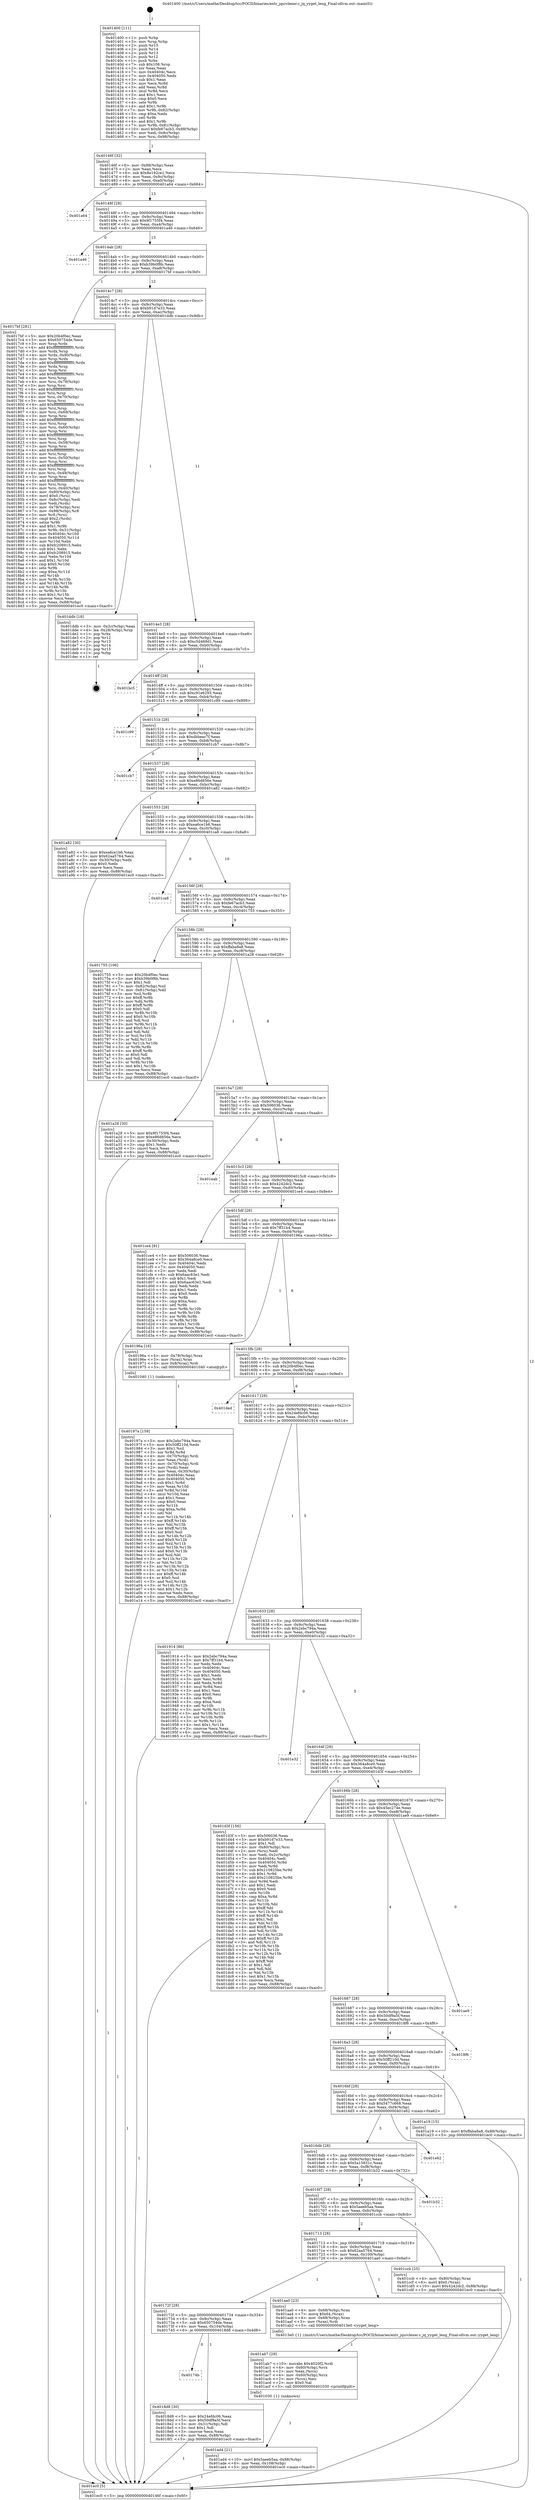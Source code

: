 digraph "0x401400" {
  label = "0x401400 (/mnt/c/Users/mathe/Desktop/tcc/POCII/binaries/extr_jqsrclexer.c_jq_yyget_leng_Final-ollvm.out::main(0))"
  labelloc = "t"
  node[shape=record]

  Entry [label="",width=0.3,height=0.3,shape=circle,fillcolor=black,style=filled]
  "0x40146f" [label="{
     0x40146f [32]\l
     | [instrs]\l
     &nbsp;&nbsp;0x40146f \<+6\>: mov -0x88(%rbp),%eax\l
     &nbsp;&nbsp;0x401475 \<+2\>: mov %eax,%ecx\l
     &nbsp;&nbsp;0x401477 \<+6\>: sub $0x8e192ce1,%ecx\l
     &nbsp;&nbsp;0x40147d \<+6\>: mov %eax,-0x9c(%rbp)\l
     &nbsp;&nbsp;0x401483 \<+6\>: mov %ecx,-0xa0(%rbp)\l
     &nbsp;&nbsp;0x401489 \<+6\>: je 0000000000401a64 \<main+0x664\>\l
  }"]
  "0x401a64" [label="{
     0x401a64\l
  }", style=dashed]
  "0x40148f" [label="{
     0x40148f [28]\l
     | [instrs]\l
     &nbsp;&nbsp;0x40148f \<+5\>: jmp 0000000000401494 \<main+0x94\>\l
     &nbsp;&nbsp;0x401494 \<+6\>: mov -0x9c(%rbp),%eax\l
     &nbsp;&nbsp;0x40149a \<+5\>: sub $0x9f1755f4,%eax\l
     &nbsp;&nbsp;0x40149f \<+6\>: mov %eax,-0xa4(%rbp)\l
     &nbsp;&nbsp;0x4014a5 \<+6\>: je 0000000000401a46 \<main+0x646\>\l
  }"]
  Exit [label="",width=0.3,height=0.3,shape=circle,fillcolor=black,style=filled,peripheries=2]
  "0x401a46" [label="{
     0x401a46\l
  }", style=dashed]
  "0x4014ab" [label="{
     0x4014ab [28]\l
     | [instrs]\l
     &nbsp;&nbsp;0x4014ab \<+5\>: jmp 00000000004014b0 \<main+0xb0\>\l
     &nbsp;&nbsp;0x4014b0 \<+6\>: mov -0x9c(%rbp),%eax\l
     &nbsp;&nbsp;0x4014b6 \<+5\>: sub $0xb39b0f8b,%eax\l
     &nbsp;&nbsp;0x4014bb \<+6\>: mov %eax,-0xa8(%rbp)\l
     &nbsp;&nbsp;0x4014c1 \<+6\>: je 00000000004017bf \<main+0x3bf\>\l
  }"]
  "0x401ad4" [label="{
     0x401ad4 [21]\l
     | [instrs]\l
     &nbsp;&nbsp;0x401ad4 \<+10\>: movl $0x5aeeb5aa,-0x88(%rbp)\l
     &nbsp;&nbsp;0x401ade \<+6\>: mov %eax,-0x108(%rbp)\l
     &nbsp;&nbsp;0x401ae4 \<+5\>: jmp 0000000000401ec0 \<main+0xac0\>\l
  }"]
  "0x4017bf" [label="{
     0x4017bf [281]\l
     | [instrs]\l
     &nbsp;&nbsp;0x4017bf \<+5\>: mov $0x20b4f0ec,%eax\l
     &nbsp;&nbsp;0x4017c4 \<+5\>: mov $0x650754de,%ecx\l
     &nbsp;&nbsp;0x4017c9 \<+3\>: mov %rsp,%rdx\l
     &nbsp;&nbsp;0x4017cc \<+4\>: add $0xfffffffffffffff0,%rdx\l
     &nbsp;&nbsp;0x4017d0 \<+3\>: mov %rdx,%rsp\l
     &nbsp;&nbsp;0x4017d3 \<+4\>: mov %rdx,-0x80(%rbp)\l
     &nbsp;&nbsp;0x4017d7 \<+3\>: mov %rsp,%rdx\l
     &nbsp;&nbsp;0x4017da \<+4\>: add $0xfffffffffffffff0,%rdx\l
     &nbsp;&nbsp;0x4017de \<+3\>: mov %rdx,%rsp\l
     &nbsp;&nbsp;0x4017e1 \<+3\>: mov %rsp,%rsi\l
     &nbsp;&nbsp;0x4017e4 \<+4\>: add $0xfffffffffffffff0,%rsi\l
     &nbsp;&nbsp;0x4017e8 \<+3\>: mov %rsi,%rsp\l
     &nbsp;&nbsp;0x4017eb \<+4\>: mov %rsi,-0x78(%rbp)\l
     &nbsp;&nbsp;0x4017ef \<+3\>: mov %rsp,%rsi\l
     &nbsp;&nbsp;0x4017f2 \<+4\>: add $0xfffffffffffffff0,%rsi\l
     &nbsp;&nbsp;0x4017f6 \<+3\>: mov %rsi,%rsp\l
     &nbsp;&nbsp;0x4017f9 \<+4\>: mov %rsi,-0x70(%rbp)\l
     &nbsp;&nbsp;0x4017fd \<+3\>: mov %rsp,%rsi\l
     &nbsp;&nbsp;0x401800 \<+4\>: add $0xfffffffffffffff0,%rsi\l
     &nbsp;&nbsp;0x401804 \<+3\>: mov %rsi,%rsp\l
     &nbsp;&nbsp;0x401807 \<+4\>: mov %rsi,-0x68(%rbp)\l
     &nbsp;&nbsp;0x40180b \<+3\>: mov %rsp,%rsi\l
     &nbsp;&nbsp;0x40180e \<+4\>: add $0xfffffffffffffff0,%rsi\l
     &nbsp;&nbsp;0x401812 \<+3\>: mov %rsi,%rsp\l
     &nbsp;&nbsp;0x401815 \<+4\>: mov %rsi,-0x60(%rbp)\l
     &nbsp;&nbsp;0x401819 \<+3\>: mov %rsp,%rsi\l
     &nbsp;&nbsp;0x40181c \<+4\>: add $0xfffffffffffffff0,%rsi\l
     &nbsp;&nbsp;0x401820 \<+3\>: mov %rsi,%rsp\l
     &nbsp;&nbsp;0x401823 \<+4\>: mov %rsi,-0x58(%rbp)\l
     &nbsp;&nbsp;0x401827 \<+3\>: mov %rsp,%rsi\l
     &nbsp;&nbsp;0x40182a \<+4\>: add $0xfffffffffffffff0,%rsi\l
     &nbsp;&nbsp;0x40182e \<+3\>: mov %rsi,%rsp\l
     &nbsp;&nbsp;0x401831 \<+4\>: mov %rsi,-0x50(%rbp)\l
     &nbsp;&nbsp;0x401835 \<+3\>: mov %rsp,%rsi\l
     &nbsp;&nbsp;0x401838 \<+4\>: add $0xfffffffffffffff0,%rsi\l
     &nbsp;&nbsp;0x40183c \<+3\>: mov %rsi,%rsp\l
     &nbsp;&nbsp;0x40183f \<+4\>: mov %rsi,-0x48(%rbp)\l
     &nbsp;&nbsp;0x401843 \<+3\>: mov %rsp,%rsi\l
     &nbsp;&nbsp;0x401846 \<+4\>: add $0xfffffffffffffff0,%rsi\l
     &nbsp;&nbsp;0x40184a \<+3\>: mov %rsi,%rsp\l
     &nbsp;&nbsp;0x40184d \<+4\>: mov %rsi,-0x40(%rbp)\l
     &nbsp;&nbsp;0x401851 \<+4\>: mov -0x80(%rbp),%rsi\l
     &nbsp;&nbsp;0x401855 \<+6\>: movl $0x0,(%rsi)\l
     &nbsp;&nbsp;0x40185b \<+6\>: mov -0x8c(%rbp),%edi\l
     &nbsp;&nbsp;0x401861 \<+2\>: mov %edi,(%rdx)\l
     &nbsp;&nbsp;0x401863 \<+4\>: mov -0x78(%rbp),%rsi\l
     &nbsp;&nbsp;0x401867 \<+7\>: mov -0x98(%rbp),%r8\l
     &nbsp;&nbsp;0x40186e \<+3\>: mov %r8,(%rsi)\l
     &nbsp;&nbsp;0x401871 \<+3\>: cmpl $0x2,(%rdx)\l
     &nbsp;&nbsp;0x401874 \<+4\>: setne %r9b\l
     &nbsp;&nbsp;0x401878 \<+4\>: and $0x1,%r9b\l
     &nbsp;&nbsp;0x40187c \<+4\>: mov %r9b,-0x31(%rbp)\l
     &nbsp;&nbsp;0x401880 \<+8\>: mov 0x40404c,%r10d\l
     &nbsp;&nbsp;0x401888 \<+8\>: mov 0x404050,%r11d\l
     &nbsp;&nbsp;0x401890 \<+3\>: mov %r10d,%ebx\l
     &nbsp;&nbsp;0x401893 \<+6\>: sub $0xfc208915,%ebx\l
     &nbsp;&nbsp;0x401899 \<+3\>: sub $0x1,%ebx\l
     &nbsp;&nbsp;0x40189c \<+6\>: add $0xfc208915,%ebx\l
     &nbsp;&nbsp;0x4018a2 \<+4\>: imul %ebx,%r10d\l
     &nbsp;&nbsp;0x4018a6 \<+4\>: and $0x1,%r10d\l
     &nbsp;&nbsp;0x4018aa \<+4\>: cmp $0x0,%r10d\l
     &nbsp;&nbsp;0x4018ae \<+4\>: sete %r9b\l
     &nbsp;&nbsp;0x4018b2 \<+4\>: cmp $0xa,%r11d\l
     &nbsp;&nbsp;0x4018b6 \<+4\>: setl %r14b\l
     &nbsp;&nbsp;0x4018ba \<+3\>: mov %r9b,%r15b\l
     &nbsp;&nbsp;0x4018bd \<+3\>: and %r14b,%r15b\l
     &nbsp;&nbsp;0x4018c0 \<+3\>: xor %r14b,%r9b\l
     &nbsp;&nbsp;0x4018c3 \<+3\>: or %r9b,%r15b\l
     &nbsp;&nbsp;0x4018c6 \<+4\>: test $0x1,%r15b\l
     &nbsp;&nbsp;0x4018ca \<+3\>: cmovne %ecx,%eax\l
     &nbsp;&nbsp;0x4018cd \<+6\>: mov %eax,-0x88(%rbp)\l
     &nbsp;&nbsp;0x4018d3 \<+5\>: jmp 0000000000401ec0 \<main+0xac0\>\l
  }"]
  "0x4014c7" [label="{
     0x4014c7 [28]\l
     | [instrs]\l
     &nbsp;&nbsp;0x4014c7 \<+5\>: jmp 00000000004014cc \<main+0xcc\>\l
     &nbsp;&nbsp;0x4014cc \<+6\>: mov -0x9c(%rbp),%eax\l
     &nbsp;&nbsp;0x4014d2 \<+5\>: sub $0xb91d7e33,%eax\l
     &nbsp;&nbsp;0x4014d7 \<+6\>: mov %eax,-0xac(%rbp)\l
     &nbsp;&nbsp;0x4014dd \<+6\>: je 0000000000401ddb \<main+0x9db\>\l
  }"]
  "0x401ab7" [label="{
     0x401ab7 [29]\l
     | [instrs]\l
     &nbsp;&nbsp;0x401ab7 \<+10\>: movabs $0x4020f2,%rdi\l
     &nbsp;&nbsp;0x401ac1 \<+4\>: mov -0x60(%rbp),%rcx\l
     &nbsp;&nbsp;0x401ac5 \<+2\>: mov %eax,(%rcx)\l
     &nbsp;&nbsp;0x401ac7 \<+4\>: mov -0x60(%rbp),%rcx\l
     &nbsp;&nbsp;0x401acb \<+2\>: mov (%rcx),%esi\l
     &nbsp;&nbsp;0x401acd \<+2\>: mov $0x0,%al\l
     &nbsp;&nbsp;0x401acf \<+5\>: call 0000000000401030 \<printf@plt\>\l
     | [calls]\l
     &nbsp;&nbsp;0x401030 \{1\} (unknown)\l
  }"]
  "0x401ddb" [label="{
     0x401ddb [18]\l
     | [instrs]\l
     &nbsp;&nbsp;0x401ddb \<+3\>: mov -0x2c(%rbp),%eax\l
     &nbsp;&nbsp;0x401dde \<+4\>: lea -0x28(%rbp),%rsp\l
     &nbsp;&nbsp;0x401de2 \<+1\>: pop %rbx\l
     &nbsp;&nbsp;0x401de3 \<+2\>: pop %r12\l
     &nbsp;&nbsp;0x401de5 \<+2\>: pop %r13\l
     &nbsp;&nbsp;0x401de7 \<+2\>: pop %r14\l
     &nbsp;&nbsp;0x401de9 \<+2\>: pop %r15\l
     &nbsp;&nbsp;0x401deb \<+1\>: pop %rbp\l
     &nbsp;&nbsp;0x401dec \<+1\>: ret\l
  }"]
  "0x4014e3" [label="{
     0x4014e3 [28]\l
     | [instrs]\l
     &nbsp;&nbsp;0x4014e3 \<+5\>: jmp 00000000004014e8 \<main+0xe8\>\l
     &nbsp;&nbsp;0x4014e8 \<+6\>: mov -0x9c(%rbp),%eax\l
     &nbsp;&nbsp;0x4014ee \<+5\>: sub $0xc5d469d1,%eax\l
     &nbsp;&nbsp;0x4014f3 \<+6\>: mov %eax,-0xb0(%rbp)\l
     &nbsp;&nbsp;0x4014f9 \<+6\>: je 0000000000401bc5 \<main+0x7c5\>\l
  }"]
  "0x40197a" [label="{
     0x40197a [159]\l
     | [instrs]\l
     &nbsp;&nbsp;0x40197a \<+5\>: mov $0x2ebc794a,%ecx\l
     &nbsp;&nbsp;0x40197f \<+5\>: mov $0x50ff210d,%edx\l
     &nbsp;&nbsp;0x401984 \<+3\>: mov $0x1,%sil\l
     &nbsp;&nbsp;0x401987 \<+3\>: xor %r8d,%r8d\l
     &nbsp;&nbsp;0x40198a \<+4\>: mov -0x70(%rbp),%rdi\l
     &nbsp;&nbsp;0x40198e \<+2\>: mov %eax,(%rdi)\l
     &nbsp;&nbsp;0x401990 \<+4\>: mov -0x70(%rbp),%rdi\l
     &nbsp;&nbsp;0x401994 \<+2\>: mov (%rdi),%eax\l
     &nbsp;&nbsp;0x401996 \<+3\>: mov %eax,-0x30(%rbp)\l
     &nbsp;&nbsp;0x401999 \<+7\>: mov 0x40404c,%eax\l
     &nbsp;&nbsp;0x4019a0 \<+8\>: mov 0x404050,%r9d\l
     &nbsp;&nbsp;0x4019a8 \<+4\>: sub $0x1,%r8d\l
     &nbsp;&nbsp;0x4019ac \<+3\>: mov %eax,%r10d\l
     &nbsp;&nbsp;0x4019af \<+3\>: add %r8d,%r10d\l
     &nbsp;&nbsp;0x4019b2 \<+4\>: imul %r10d,%eax\l
     &nbsp;&nbsp;0x4019b6 \<+3\>: and $0x1,%eax\l
     &nbsp;&nbsp;0x4019b9 \<+3\>: cmp $0x0,%eax\l
     &nbsp;&nbsp;0x4019bc \<+4\>: sete %r11b\l
     &nbsp;&nbsp;0x4019c0 \<+4\>: cmp $0xa,%r9d\l
     &nbsp;&nbsp;0x4019c4 \<+3\>: setl %bl\l
     &nbsp;&nbsp;0x4019c7 \<+3\>: mov %r11b,%r14b\l
     &nbsp;&nbsp;0x4019ca \<+4\>: xor $0xff,%r14b\l
     &nbsp;&nbsp;0x4019ce \<+3\>: mov %bl,%r15b\l
     &nbsp;&nbsp;0x4019d1 \<+4\>: xor $0xff,%r15b\l
     &nbsp;&nbsp;0x4019d5 \<+4\>: xor $0x0,%sil\l
     &nbsp;&nbsp;0x4019d9 \<+3\>: mov %r14b,%r12b\l
     &nbsp;&nbsp;0x4019dc \<+4\>: and $0x0,%r12b\l
     &nbsp;&nbsp;0x4019e0 \<+3\>: and %sil,%r11b\l
     &nbsp;&nbsp;0x4019e3 \<+3\>: mov %r15b,%r13b\l
     &nbsp;&nbsp;0x4019e6 \<+4\>: and $0x0,%r13b\l
     &nbsp;&nbsp;0x4019ea \<+3\>: and %sil,%bl\l
     &nbsp;&nbsp;0x4019ed \<+3\>: or %r11b,%r12b\l
     &nbsp;&nbsp;0x4019f0 \<+3\>: or %bl,%r13b\l
     &nbsp;&nbsp;0x4019f3 \<+3\>: xor %r13b,%r12b\l
     &nbsp;&nbsp;0x4019f6 \<+3\>: or %r15b,%r14b\l
     &nbsp;&nbsp;0x4019f9 \<+4\>: xor $0xff,%r14b\l
     &nbsp;&nbsp;0x4019fd \<+4\>: or $0x0,%sil\l
     &nbsp;&nbsp;0x401a01 \<+3\>: and %sil,%r14b\l
     &nbsp;&nbsp;0x401a04 \<+3\>: or %r14b,%r12b\l
     &nbsp;&nbsp;0x401a07 \<+4\>: test $0x1,%r12b\l
     &nbsp;&nbsp;0x401a0b \<+3\>: cmovne %edx,%ecx\l
     &nbsp;&nbsp;0x401a0e \<+6\>: mov %ecx,-0x88(%rbp)\l
     &nbsp;&nbsp;0x401a14 \<+5\>: jmp 0000000000401ec0 \<main+0xac0\>\l
  }"]
  "0x401bc5" [label="{
     0x401bc5\l
  }", style=dashed]
  "0x4014ff" [label="{
     0x4014ff [28]\l
     | [instrs]\l
     &nbsp;&nbsp;0x4014ff \<+5\>: jmp 0000000000401504 \<main+0x104\>\l
     &nbsp;&nbsp;0x401504 \<+6\>: mov -0x9c(%rbp),%eax\l
     &nbsp;&nbsp;0x40150a \<+5\>: sub $0xc91e6293,%eax\l
     &nbsp;&nbsp;0x40150f \<+6\>: mov %eax,-0xb4(%rbp)\l
     &nbsp;&nbsp;0x401515 \<+6\>: je 0000000000401c99 \<main+0x899\>\l
  }"]
  "0x40174b" [label="{
     0x40174b\l
  }", style=dashed]
  "0x401c99" [label="{
     0x401c99\l
  }", style=dashed]
  "0x40151b" [label="{
     0x40151b [28]\l
     | [instrs]\l
     &nbsp;&nbsp;0x40151b \<+5\>: jmp 0000000000401520 \<main+0x120\>\l
     &nbsp;&nbsp;0x401520 \<+6\>: mov -0x9c(%rbp),%eax\l
     &nbsp;&nbsp;0x401526 \<+5\>: sub $0xdbbeac7f,%eax\l
     &nbsp;&nbsp;0x40152b \<+6\>: mov %eax,-0xb8(%rbp)\l
     &nbsp;&nbsp;0x401531 \<+6\>: je 0000000000401cb7 \<main+0x8b7\>\l
  }"]
  "0x4018d8" [label="{
     0x4018d8 [30]\l
     | [instrs]\l
     &nbsp;&nbsp;0x4018d8 \<+5\>: mov $0x24efdc06,%eax\l
     &nbsp;&nbsp;0x4018dd \<+5\>: mov $0x50df9a5f,%ecx\l
     &nbsp;&nbsp;0x4018e2 \<+3\>: mov -0x31(%rbp),%dl\l
     &nbsp;&nbsp;0x4018e5 \<+3\>: test $0x1,%dl\l
     &nbsp;&nbsp;0x4018e8 \<+3\>: cmovne %ecx,%eax\l
     &nbsp;&nbsp;0x4018eb \<+6\>: mov %eax,-0x88(%rbp)\l
     &nbsp;&nbsp;0x4018f1 \<+5\>: jmp 0000000000401ec0 \<main+0xac0\>\l
  }"]
  "0x401cb7" [label="{
     0x401cb7\l
  }", style=dashed]
  "0x401537" [label="{
     0x401537 [28]\l
     | [instrs]\l
     &nbsp;&nbsp;0x401537 \<+5\>: jmp 000000000040153c \<main+0x13c\>\l
     &nbsp;&nbsp;0x40153c \<+6\>: mov -0x9c(%rbp),%eax\l
     &nbsp;&nbsp;0x401542 \<+5\>: sub $0xe86d856e,%eax\l
     &nbsp;&nbsp;0x401547 \<+6\>: mov %eax,-0xbc(%rbp)\l
     &nbsp;&nbsp;0x40154d \<+6\>: je 0000000000401a82 \<main+0x682\>\l
  }"]
  "0x40172f" [label="{
     0x40172f [28]\l
     | [instrs]\l
     &nbsp;&nbsp;0x40172f \<+5\>: jmp 0000000000401734 \<main+0x334\>\l
     &nbsp;&nbsp;0x401734 \<+6\>: mov -0x9c(%rbp),%eax\l
     &nbsp;&nbsp;0x40173a \<+5\>: sub $0x650754de,%eax\l
     &nbsp;&nbsp;0x40173f \<+6\>: mov %eax,-0x104(%rbp)\l
     &nbsp;&nbsp;0x401745 \<+6\>: je 00000000004018d8 \<main+0x4d8\>\l
  }"]
  "0x401a82" [label="{
     0x401a82 [30]\l
     | [instrs]\l
     &nbsp;&nbsp;0x401a82 \<+5\>: mov $0xea6ce1b6,%eax\l
     &nbsp;&nbsp;0x401a87 \<+5\>: mov $0x62aa5764,%ecx\l
     &nbsp;&nbsp;0x401a8c \<+3\>: mov -0x30(%rbp),%edx\l
     &nbsp;&nbsp;0x401a8f \<+3\>: cmp $0x0,%edx\l
     &nbsp;&nbsp;0x401a92 \<+3\>: cmove %ecx,%eax\l
     &nbsp;&nbsp;0x401a95 \<+6\>: mov %eax,-0x88(%rbp)\l
     &nbsp;&nbsp;0x401a9b \<+5\>: jmp 0000000000401ec0 \<main+0xac0\>\l
  }"]
  "0x401553" [label="{
     0x401553 [28]\l
     | [instrs]\l
     &nbsp;&nbsp;0x401553 \<+5\>: jmp 0000000000401558 \<main+0x158\>\l
     &nbsp;&nbsp;0x401558 \<+6\>: mov -0x9c(%rbp),%eax\l
     &nbsp;&nbsp;0x40155e \<+5\>: sub $0xea6ce1b6,%eax\l
     &nbsp;&nbsp;0x401563 \<+6\>: mov %eax,-0xc0(%rbp)\l
     &nbsp;&nbsp;0x401569 \<+6\>: je 0000000000401ca8 \<main+0x8a8\>\l
  }"]
  "0x401aa0" [label="{
     0x401aa0 [23]\l
     | [instrs]\l
     &nbsp;&nbsp;0x401aa0 \<+4\>: mov -0x68(%rbp),%rax\l
     &nbsp;&nbsp;0x401aa4 \<+7\>: movq $0x64,(%rax)\l
     &nbsp;&nbsp;0x401aab \<+4\>: mov -0x68(%rbp),%rax\l
     &nbsp;&nbsp;0x401aaf \<+3\>: mov (%rax),%rdi\l
     &nbsp;&nbsp;0x401ab2 \<+5\>: call 00000000004013e0 \<yyget_leng\>\l
     | [calls]\l
     &nbsp;&nbsp;0x4013e0 \{1\} (/mnt/c/Users/mathe/Desktop/tcc/POCII/binaries/extr_jqsrclexer.c_jq_yyget_leng_Final-ollvm.out::yyget_leng)\l
  }"]
  "0x401ca8" [label="{
     0x401ca8\l
  }", style=dashed]
  "0x40156f" [label="{
     0x40156f [28]\l
     | [instrs]\l
     &nbsp;&nbsp;0x40156f \<+5\>: jmp 0000000000401574 \<main+0x174\>\l
     &nbsp;&nbsp;0x401574 \<+6\>: mov -0x9c(%rbp),%eax\l
     &nbsp;&nbsp;0x40157a \<+5\>: sub $0xfe67acb3,%eax\l
     &nbsp;&nbsp;0x40157f \<+6\>: mov %eax,-0xc4(%rbp)\l
     &nbsp;&nbsp;0x401585 \<+6\>: je 0000000000401755 \<main+0x355\>\l
  }"]
  "0x401713" [label="{
     0x401713 [28]\l
     | [instrs]\l
     &nbsp;&nbsp;0x401713 \<+5\>: jmp 0000000000401718 \<main+0x318\>\l
     &nbsp;&nbsp;0x401718 \<+6\>: mov -0x9c(%rbp),%eax\l
     &nbsp;&nbsp;0x40171e \<+5\>: sub $0x62aa5764,%eax\l
     &nbsp;&nbsp;0x401723 \<+6\>: mov %eax,-0x100(%rbp)\l
     &nbsp;&nbsp;0x401729 \<+6\>: je 0000000000401aa0 \<main+0x6a0\>\l
  }"]
  "0x401755" [label="{
     0x401755 [106]\l
     | [instrs]\l
     &nbsp;&nbsp;0x401755 \<+5\>: mov $0x20b4f0ec,%eax\l
     &nbsp;&nbsp;0x40175a \<+5\>: mov $0xb39b0f8b,%ecx\l
     &nbsp;&nbsp;0x40175f \<+2\>: mov $0x1,%dl\l
     &nbsp;&nbsp;0x401761 \<+7\>: mov -0x82(%rbp),%sil\l
     &nbsp;&nbsp;0x401768 \<+7\>: mov -0x81(%rbp),%dil\l
     &nbsp;&nbsp;0x40176f \<+3\>: mov %sil,%r8b\l
     &nbsp;&nbsp;0x401772 \<+4\>: xor $0xff,%r8b\l
     &nbsp;&nbsp;0x401776 \<+3\>: mov %dil,%r9b\l
     &nbsp;&nbsp;0x401779 \<+4\>: xor $0xff,%r9b\l
     &nbsp;&nbsp;0x40177d \<+3\>: xor $0x0,%dl\l
     &nbsp;&nbsp;0x401780 \<+3\>: mov %r8b,%r10b\l
     &nbsp;&nbsp;0x401783 \<+4\>: and $0x0,%r10b\l
     &nbsp;&nbsp;0x401787 \<+3\>: and %dl,%sil\l
     &nbsp;&nbsp;0x40178a \<+3\>: mov %r9b,%r11b\l
     &nbsp;&nbsp;0x40178d \<+4\>: and $0x0,%r11b\l
     &nbsp;&nbsp;0x401791 \<+3\>: and %dl,%dil\l
     &nbsp;&nbsp;0x401794 \<+3\>: or %sil,%r10b\l
     &nbsp;&nbsp;0x401797 \<+3\>: or %dil,%r11b\l
     &nbsp;&nbsp;0x40179a \<+3\>: xor %r11b,%r10b\l
     &nbsp;&nbsp;0x40179d \<+3\>: or %r9b,%r8b\l
     &nbsp;&nbsp;0x4017a0 \<+4\>: xor $0xff,%r8b\l
     &nbsp;&nbsp;0x4017a4 \<+3\>: or $0x0,%dl\l
     &nbsp;&nbsp;0x4017a7 \<+3\>: and %dl,%r8b\l
     &nbsp;&nbsp;0x4017aa \<+3\>: or %r8b,%r10b\l
     &nbsp;&nbsp;0x4017ad \<+4\>: test $0x1,%r10b\l
     &nbsp;&nbsp;0x4017b1 \<+3\>: cmovne %ecx,%eax\l
     &nbsp;&nbsp;0x4017b4 \<+6\>: mov %eax,-0x88(%rbp)\l
     &nbsp;&nbsp;0x4017ba \<+5\>: jmp 0000000000401ec0 \<main+0xac0\>\l
  }"]
  "0x40158b" [label="{
     0x40158b [28]\l
     | [instrs]\l
     &nbsp;&nbsp;0x40158b \<+5\>: jmp 0000000000401590 \<main+0x190\>\l
     &nbsp;&nbsp;0x401590 \<+6\>: mov -0x9c(%rbp),%eax\l
     &nbsp;&nbsp;0x401596 \<+5\>: sub $0xffaba8a8,%eax\l
     &nbsp;&nbsp;0x40159b \<+6\>: mov %eax,-0xc8(%rbp)\l
     &nbsp;&nbsp;0x4015a1 \<+6\>: je 0000000000401a28 \<main+0x628\>\l
  }"]
  "0x401ec0" [label="{
     0x401ec0 [5]\l
     | [instrs]\l
     &nbsp;&nbsp;0x401ec0 \<+5\>: jmp 000000000040146f \<main+0x6f\>\l
  }"]
  "0x401400" [label="{
     0x401400 [111]\l
     | [instrs]\l
     &nbsp;&nbsp;0x401400 \<+1\>: push %rbp\l
     &nbsp;&nbsp;0x401401 \<+3\>: mov %rsp,%rbp\l
     &nbsp;&nbsp;0x401404 \<+2\>: push %r15\l
     &nbsp;&nbsp;0x401406 \<+2\>: push %r14\l
     &nbsp;&nbsp;0x401408 \<+2\>: push %r13\l
     &nbsp;&nbsp;0x40140a \<+2\>: push %r12\l
     &nbsp;&nbsp;0x40140c \<+1\>: push %rbx\l
     &nbsp;&nbsp;0x40140d \<+7\>: sub $0x108,%rsp\l
     &nbsp;&nbsp;0x401414 \<+2\>: xor %eax,%eax\l
     &nbsp;&nbsp;0x401416 \<+7\>: mov 0x40404c,%ecx\l
     &nbsp;&nbsp;0x40141d \<+7\>: mov 0x404050,%edx\l
     &nbsp;&nbsp;0x401424 \<+3\>: sub $0x1,%eax\l
     &nbsp;&nbsp;0x401427 \<+3\>: mov %ecx,%r8d\l
     &nbsp;&nbsp;0x40142a \<+3\>: add %eax,%r8d\l
     &nbsp;&nbsp;0x40142d \<+4\>: imul %r8d,%ecx\l
     &nbsp;&nbsp;0x401431 \<+3\>: and $0x1,%ecx\l
     &nbsp;&nbsp;0x401434 \<+3\>: cmp $0x0,%ecx\l
     &nbsp;&nbsp;0x401437 \<+4\>: sete %r9b\l
     &nbsp;&nbsp;0x40143b \<+4\>: and $0x1,%r9b\l
     &nbsp;&nbsp;0x40143f \<+7\>: mov %r9b,-0x82(%rbp)\l
     &nbsp;&nbsp;0x401446 \<+3\>: cmp $0xa,%edx\l
     &nbsp;&nbsp;0x401449 \<+4\>: setl %r9b\l
     &nbsp;&nbsp;0x40144d \<+4\>: and $0x1,%r9b\l
     &nbsp;&nbsp;0x401451 \<+7\>: mov %r9b,-0x81(%rbp)\l
     &nbsp;&nbsp;0x401458 \<+10\>: movl $0xfe67acb3,-0x88(%rbp)\l
     &nbsp;&nbsp;0x401462 \<+6\>: mov %edi,-0x8c(%rbp)\l
     &nbsp;&nbsp;0x401468 \<+7\>: mov %rsi,-0x98(%rbp)\l
  }"]
  "0x401ccb" [label="{
     0x401ccb [25]\l
     | [instrs]\l
     &nbsp;&nbsp;0x401ccb \<+4\>: mov -0x80(%rbp),%rax\l
     &nbsp;&nbsp;0x401ccf \<+6\>: movl $0x0,(%rax)\l
     &nbsp;&nbsp;0x401cd5 \<+10\>: movl $0x4242dc2,-0x88(%rbp)\l
     &nbsp;&nbsp;0x401cdf \<+5\>: jmp 0000000000401ec0 \<main+0xac0\>\l
  }"]
  "0x4016f7" [label="{
     0x4016f7 [28]\l
     | [instrs]\l
     &nbsp;&nbsp;0x4016f7 \<+5\>: jmp 00000000004016fc \<main+0x2fc\>\l
     &nbsp;&nbsp;0x4016fc \<+6\>: mov -0x9c(%rbp),%eax\l
     &nbsp;&nbsp;0x401702 \<+5\>: sub $0x5aeeb5aa,%eax\l
     &nbsp;&nbsp;0x401707 \<+6\>: mov %eax,-0xfc(%rbp)\l
     &nbsp;&nbsp;0x40170d \<+6\>: je 0000000000401ccb \<main+0x8cb\>\l
  }"]
  "0x401a28" [label="{
     0x401a28 [30]\l
     | [instrs]\l
     &nbsp;&nbsp;0x401a28 \<+5\>: mov $0x9f1755f4,%eax\l
     &nbsp;&nbsp;0x401a2d \<+5\>: mov $0xe86d856e,%ecx\l
     &nbsp;&nbsp;0x401a32 \<+3\>: mov -0x30(%rbp),%edx\l
     &nbsp;&nbsp;0x401a35 \<+3\>: cmp $0x1,%edx\l
     &nbsp;&nbsp;0x401a38 \<+3\>: cmovl %ecx,%eax\l
     &nbsp;&nbsp;0x401a3b \<+6\>: mov %eax,-0x88(%rbp)\l
     &nbsp;&nbsp;0x401a41 \<+5\>: jmp 0000000000401ec0 \<main+0xac0\>\l
  }"]
  "0x4015a7" [label="{
     0x4015a7 [28]\l
     | [instrs]\l
     &nbsp;&nbsp;0x4015a7 \<+5\>: jmp 00000000004015ac \<main+0x1ac\>\l
     &nbsp;&nbsp;0x4015ac \<+6\>: mov -0x9c(%rbp),%eax\l
     &nbsp;&nbsp;0x4015b2 \<+5\>: sub $0x506036,%eax\l
     &nbsp;&nbsp;0x4015b7 \<+6\>: mov %eax,-0xcc(%rbp)\l
     &nbsp;&nbsp;0x4015bd \<+6\>: je 0000000000401eab \<main+0xaab\>\l
  }"]
  "0x401b32" [label="{
     0x401b32\l
  }", style=dashed]
  "0x401eab" [label="{
     0x401eab\l
  }", style=dashed]
  "0x4015c3" [label="{
     0x4015c3 [28]\l
     | [instrs]\l
     &nbsp;&nbsp;0x4015c3 \<+5\>: jmp 00000000004015c8 \<main+0x1c8\>\l
     &nbsp;&nbsp;0x4015c8 \<+6\>: mov -0x9c(%rbp),%eax\l
     &nbsp;&nbsp;0x4015ce \<+5\>: sub $0x4242dc2,%eax\l
     &nbsp;&nbsp;0x4015d3 \<+6\>: mov %eax,-0xd0(%rbp)\l
     &nbsp;&nbsp;0x4015d9 \<+6\>: je 0000000000401ce4 \<main+0x8e4\>\l
  }"]
  "0x4016db" [label="{
     0x4016db [28]\l
     | [instrs]\l
     &nbsp;&nbsp;0x4016db \<+5\>: jmp 00000000004016e0 \<main+0x2e0\>\l
     &nbsp;&nbsp;0x4016e0 \<+6\>: mov -0x9c(%rbp),%eax\l
     &nbsp;&nbsp;0x4016e6 \<+5\>: sub $0x5a15831c,%eax\l
     &nbsp;&nbsp;0x4016eb \<+6\>: mov %eax,-0xf8(%rbp)\l
     &nbsp;&nbsp;0x4016f1 \<+6\>: je 0000000000401b32 \<main+0x732\>\l
  }"]
  "0x401ce4" [label="{
     0x401ce4 [91]\l
     | [instrs]\l
     &nbsp;&nbsp;0x401ce4 \<+5\>: mov $0x506036,%eax\l
     &nbsp;&nbsp;0x401ce9 \<+5\>: mov $0x364a8ce0,%ecx\l
     &nbsp;&nbsp;0x401cee \<+7\>: mov 0x40404c,%edx\l
     &nbsp;&nbsp;0x401cf5 \<+7\>: mov 0x404050,%esi\l
     &nbsp;&nbsp;0x401cfc \<+2\>: mov %edx,%edi\l
     &nbsp;&nbsp;0x401cfe \<+6\>: sub $0x6aac63e1,%edi\l
     &nbsp;&nbsp;0x401d04 \<+3\>: sub $0x1,%edi\l
     &nbsp;&nbsp;0x401d07 \<+6\>: add $0x6aac63e1,%edi\l
     &nbsp;&nbsp;0x401d0d \<+3\>: imul %edi,%edx\l
     &nbsp;&nbsp;0x401d10 \<+3\>: and $0x1,%edx\l
     &nbsp;&nbsp;0x401d13 \<+3\>: cmp $0x0,%edx\l
     &nbsp;&nbsp;0x401d16 \<+4\>: sete %r8b\l
     &nbsp;&nbsp;0x401d1a \<+3\>: cmp $0xa,%esi\l
     &nbsp;&nbsp;0x401d1d \<+4\>: setl %r9b\l
     &nbsp;&nbsp;0x401d21 \<+3\>: mov %r8b,%r10b\l
     &nbsp;&nbsp;0x401d24 \<+3\>: and %r9b,%r10b\l
     &nbsp;&nbsp;0x401d27 \<+3\>: xor %r9b,%r8b\l
     &nbsp;&nbsp;0x401d2a \<+3\>: or %r8b,%r10b\l
     &nbsp;&nbsp;0x401d2d \<+4\>: test $0x1,%r10b\l
     &nbsp;&nbsp;0x401d31 \<+3\>: cmovne %ecx,%eax\l
     &nbsp;&nbsp;0x401d34 \<+6\>: mov %eax,-0x88(%rbp)\l
     &nbsp;&nbsp;0x401d3a \<+5\>: jmp 0000000000401ec0 \<main+0xac0\>\l
  }"]
  "0x4015df" [label="{
     0x4015df [28]\l
     | [instrs]\l
     &nbsp;&nbsp;0x4015df \<+5\>: jmp 00000000004015e4 \<main+0x1e4\>\l
     &nbsp;&nbsp;0x4015e4 \<+6\>: mov -0x9c(%rbp),%eax\l
     &nbsp;&nbsp;0x4015ea \<+5\>: sub $0x7ff31b4,%eax\l
     &nbsp;&nbsp;0x4015ef \<+6\>: mov %eax,-0xd4(%rbp)\l
     &nbsp;&nbsp;0x4015f5 \<+6\>: je 000000000040196a \<main+0x56a\>\l
  }"]
  "0x401e62" [label="{
     0x401e62\l
  }", style=dashed]
  "0x40196a" [label="{
     0x40196a [16]\l
     | [instrs]\l
     &nbsp;&nbsp;0x40196a \<+4\>: mov -0x78(%rbp),%rax\l
     &nbsp;&nbsp;0x40196e \<+3\>: mov (%rax),%rax\l
     &nbsp;&nbsp;0x401971 \<+4\>: mov 0x8(%rax),%rdi\l
     &nbsp;&nbsp;0x401975 \<+5\>: call 0000000000401040 \<atoi@plt\>\l
     | [calls]\l
     &nbsp;&nbsp;0x401040 \{1\} (unknown)\l
  }"]
  "0x4015fb" [label="{
     0x4015fb [28]\l
     | [instrs]\l
     &nbsp;&nbsp;0x4015fb \<+5\>: jmp 0000000000401600 \<main+0x200\>\l
     &nbsp;&nbsp;0x401600 \<+6\>: mov -0x9c(%rbp),%eax\l
     &nbsp;&nbsp;0x401606 \<+5\>: sub $0x20b4f0ec,%eax\l
     &nbsp;&nbsp;0x40160b \<+6\>: mov %eax,-0xd8(%rbp)\l
     &nbsp;&nbsp;0x401611 \<+6\>: je 0000000000401ded \<main+0x9ed\>\l
  }"]
  "0x4016bf" [label="{
     0x4016bf [28]\l
     | [instrs]\l
     &nbsp;&nbsp;0x4016bf \<+5\>: jmp 00000000004016c4 \<main+0x2c4\>\l
     &nbsp;&nbsp;0x4016c4 \<+6\>: mov -0x9c(%rbp),%eax\l
     &nbsp;&nbsp;0x4016ca \<+5\>: sub $0x5477c668,%eax\l
     &nbsp;&nbsp;0x4016cf \<+6\>: mov %eax,-0xf4(%rbp)\l
     &nbsp;&nbsp;0x4016d5 \<+6\>: je 0000000000401e62 \<main+0xa62\>\l
  }"]
  "0x401ded" [label="{
     0x401ded\l
  }", style=dashed]
  "0x401617" [label="{
     0x401617 [28]\l
     | [instrs]\l
     &nbsp;&nbsp;0x401617 \<+5\>: jmp 000000000040161c \<main+0x21c\>\l
     &nbsp;&nbsp;0x40161c \<+6\>: mov -0x9c(%rbp),%eax\l
     &nbsp;&nbsp;0x401622 \<+5\>: sub $0x24efdc06,%eax\l
     &nbsp;&nbsp;0x401627 \<+6\>: mov %eax,-0xdc(%rbp)\l
     &nbsp;&nbsp;0x40162d \<+6\>: je 0000000000401914 \<main+0x514\>\l
  }"]
  "0x401a19" [label="{
     0x401a19 [15]\l
     | [instrs]\l
     &nbsp;&nbsp;0x401a19 \<+10\>: movl $0xffaba8a8,-0x88(%rbp)\l
     &nbsp;&nbsp;0x401a23 \<+5\>: jmp 0000000000401ec0 \<main+0xac0\>\l
  }"]
  "0x401914" [label="{
     0x401914 [86]\l
     | [instrs]\l
     &nbsp;&nbsp;0x401914 \<+5\>: mov $0x2ebc794a,%eax\l
     &nbsp;&nbsp;0x401919 \<+5\>: mov $0x7ff31b4,%ecx\l
     &nbsp;&nbsp;0x40191e \<+2\>: xor %edx,%edx\l
     &nbsp;&nbsp;0x401920 \<+7\>: mov 0x40404c,%esi\l
     &nbsp;&nbsp;0x401927 \<+7\>: mov 0x404050,%edi\l
     &nbsp;&nbsp;0x40192e \<+3\>: sub $0x1,%edx\l
     &nbsp;&nbsp;0x401931 \<+3\>: mov %esi,%r8d\l
     &nbsp;&nbsp;0x401934 \<+3\>: add %edx,%r8d\l
     &nbsp;&nbsp;0x401937 \<+4\>: imul %r8d,%esi\l
     &nbsp;&nbsp;0x40193b \<+3\>: and $0x1,%esi\l
     &nbsp;&nbsp;0x40193e \<+3\>: cmp $0x0,%esi\l
     &nbsp;&nbsp;0x401941 \<+4\>: sete %r9b\l
     &nbsp;&nbsp;0x401945 \<+3\>: cmp $0xa,%edi\l
     &nbsp;&nbsp;0x401948 \<+4\>: setl %r10b\l
     &nbsp;&nbsp;0x40194c \<+3\>: mov %r9b,%r11b\l
     &nbsp;&nbsp;0x40194f \<+3\>: and %r10b,%r11b\l
     &nbsp;&nbsp;0x401952 \<+3\>: xor %r10b,%r9b\l
     &nbsp;&nbsp;0x401955 \<+3\>: or %r9b,%r11b\l
     &nbsp;&nbsp;0x401958 \<+4\>: test $0x1,%r11b\l
     &nbsp;&nbsp;0x40195c \<+3\>: cmovne %ecx,%eax\l
     &nbsp;&nbsp;0x40195f \<+6\>: mov %eax,-0x88(%rbp)\l
     &nbsp;&nbsp;0x401965 \<+5\>: jmp 0000000000401ec0 \<main+0xac0\>\l
  }"]
  "0x401633" [label="{
     0x401633 [28]\l
     | [instrs]\l
     &nbsp;&nbsp;0x401633 \<+5\>: jmp 0000000000401638 \<main+0x238\>\l
     &nbsp;&nbsp;0x401638 \<+6\>: mov -0x9c(%rbp),%eax\l
     &nbsp;&nbsp;0x40163e \<+5\>: sub $0x2ebc794a,%eax\l
     &nbsp;&nbsp;0x401643 \<+6\>: mov %eax,-0xe0(%rbp)\l
     &nbsp;&nbsp;0x401649 \<+6\>: je 0000000000401e32 \<main+0xa32\>\l
  }"]
  "0x4016a3" [label="{
     0x4016a3 [28]\l
     | [instrs]\l
     &nbsp;&nbsp;0x4016a3 \<+5\>: jmp 00000000004016a8 \<main+0x2a8\>\l
     &nbsp;&nbsp;0x4016a8 \<+6\>: mov -0x9c(%rbp),%eax\l
     &nbsp;&nbsp;0x4016ae \<+5\>: sub $0x50ff210d,%eax\l
     &nbsp;&nbsp;0x4016b3 \<+6\>: mov %eax,-0xf0(%rbp)\l
     &nbsp;&nbsp;0x4016b9 \<+6\>: je 0000000000401a19 \<main+0x619\>\l
  }"]
  "0x401e32" [label="{
     0x401e32\l
  }", style=dashed]
  "0x40164f" [label="{
     0x40164f [28]\l
     | [instrs]\l
     &nbsp;&nbsp;0x40164f \<+5\>: jmp 0000000000401654 \<main+0x254\>\l
     &nbsp;&nbsp;0x401654 \<+6\>: mov -0x9c(%rbp),%eax\l
     &nbsp;&nbsp;0x40165a \<+5\>: sub $0x364a8ce0,%eax\l
     &nbsp;&nbsp;0x40165f \<+6\>: mov %eax,-0xe4(%rbp)\l
     &nbsp;&nbsp;0x401665 \<+6\>: je 0000000000401d3f \<main+0x93f\>\l
  }"]
  "0x4018f6" [label="{
     0x4018f6\l
  }", style=dashed]
  "0x401d3f" [label="{
     0x401d3f [156]\l
     | [instrs]\l
     &nbsp;&nbsp;0x401d3f \<+5\>: mov $0x506036,%eax\l
     &nbsp;&nbsp;0x401d44 \<+5\>: mov $0xb91d7e33,%ecx\l
     &nbsp;&nbsp;0x401d49 \<+2\>: mov $0x1,%dl\l
     &nbsp;&nbsp;0x401d4b \<+4\>: mov -0x80(%rbp),%rsi\l
     &nbsp;&nbsp;0x401d4f \<+2\>: mov (%rsi),%edi\l
     &nbsp;&nbsp;0x401d51 \<+3\>: mov %edi,-0x2c(%rbp)\l
     &nbsp;&nbsp;0x401d54 \<+7\>: mov 0x40404c,%edi\l
     &nbsp;&nbsp;0x401d5b \<+8\>: mov 0x404050,%r8d\l
     &nbsp;&nbsp;0x401d63 \<+3\>: mov %edi,%r9d\l
     &nbsp;&nbsp;0x401d66 \<+7\>: sub $0x210825be,%r9d\l
     &nbsp;&nbsp;0x401d6d \<+4\>: sub $0x1,%r9d\l
     &nbsp;&nbsp;0x401d71 \<+7\>: add $0x210825be,%r9d\l
     &nbsp;&nbsp;0x401d78 \<+4\>: imul %r9d,%edi\l
     &nbsp;&nbsp;0x401d7c \<+3\>: and $0x1,%edi\l
     &nbsp;&nbsp;0x401d7f \<+3\>: cmp $0x0,%edi\l
     &nbsp;&nbsp;0x401d82 \<+4\>: sete %r10b\l
     &nbsp;&nbsp;0x401d86 \<+4\>: cmp $0xa,%r8d\l
     &nbsp;&nbsp;0x401d8a \<+4\>: setl %r11b\l
     &nbsp;&nbsp;0x401d8e \<+3\>: mov %r10b,%bl\l
     &nbsp;&nbsp;0x401d91 \<+3\>: xor $0xff,%bl\l
     &nbsp;&nbsp;0x401d94 \<+3\>: mov %r11b,%r14b\l
     &nbsp;&nbsp;0x401d97 \<+4\>: xor $0xff,%r14b\l
     &nbsp;&nbsp;0x401d9b \<+3\>: xor $0x1,%dl\l
     &nbsp;&nbsp;0x401d9e \<+3\>: mov %bl,%r15b\l
     &nbsp;&nbsp;0x401da1 \<+4\>: and $0xff,%r15b\l
     &nbsp;&nbsp;0x401da5 \<+3\>: and %dl,%r10b\l
     &nbsp;&nbsp;0x401da8 \<+3\>: mov %r14b,%r12b\l
     &nbsp;&nbsp;0x401dab \<+4\>: and $0xff,%r12b\l
     &nbsp;&nbsp;0x401daf \<+3\>: and %dl,%r11b\l
     &nbsp;&nbsp;0x401db2 \<+3\>: or %r10b,%r15b\l
     &nbsp;&nbsp;0x401db5 \<+3\>: or %r11b,%r12b\l
     &nbsp;&nbsp;0x401db8 \<+3\>: xor %r12b,%r15b\l
     &nbsp;&nbsp;0x401dbb \<+3\>: or %r14b,%bl\l
     &nbsp;&nbsp;0x401dbe \<+3\>: xor $0xff,%bl\l
     &nbsp;&nbsp;0x401dc1 \<+3\>: or $0x1,%dl\l
     &nbsp;&nbsp;0x401dc4 \<+2\>: and %dl,%bl\l
     &nbsp;&nbsp;0x401dc6 \<+3\>: or %bl,%r15b\l
     &nbsp;&nbsp;0x401dc9 \<+4\>: test $0x1,%r15b\l
     &nbsp;&nbsp;0x401dcd \<+3\>: cmovne %ecx,%eax\l
     &nbsp;&nbsp;0x401dd0 \<+6\>: mov %eax,-0x88(%rbp)\l
     &nbsp;&nbsp;0x401dd6 \<+5\>: jmp 0000000000401ec0 \<main+0xac0\>\l
  }"]
  "0x40166b" [label="{
     0x40166b [28]\l
     | [instrs]\l
     &nbsp;&nbsp;0x40166b \<+5\>: jmp 0000000000401670 \<main+0x270\>\l
     &nbsp;&nbsp;0x401670 \<+6\>: mov -0x9c(%rbp),%eax\l
     &nbsp;&nbsp;0x401676 \<+5\>: sub $0x45ec274e,%eax\l
     &nbsp;&nbsp;0x40167b \<+6\>: mov %eax,-0xe8(%rbp)\l
     &nbsp;&nbsp;0x401681 \<+6\>: je 0000000000401ae9 \<main+0x6e9\>\l
  }"]
  "0x401687" [label="{
     0x401687 [28]\l
     | [instrs]\l
     &nbsp;&nbsp;0x401687 \<+5\>: jmp 000000000040168c \<main+0x28c\>\l
     &nbsp;&nbsp;0x40168c \<+6\>: mov -0x9c(%rbp),%eax\l
     &nbsp;&nbsp;0x401692 \<+5\>: sub $0x50df9a5f,%eax\l
     &nbsp;&nbsp;0x401697 \<+6\>: mov %eax,-0xec(%rbp)\l
     &nbsp;&nbsp;0x40169d \<+6\>: je 00000000004018f6 \<main+0x4f6\>\l
  }"]
  "0x401ae9" [label="{
     0x401ae9\l
  }", style=dashed]
  Entry -> "0x401400" [label=" 1"]
  "0x40146f" -> "0x401a64" [label=" 0"]
  "0x40146f" -> "0x40148f" [label=" 13"]
  "0x401ddb" -> Exit [label=" 1"]
  "0x40148f" -> "0x401a46" [label=" 0"]
  "0x40148f" -> "0x4014ab" [label=" 13"]
  "0x401d3f" -> "0x401ec0" [label=" 1"]
  "0x4014ab" -> "0x4017bf" [label=" 1"]
  "0x4014ab" -> "0x4014c7" [label=" 12"]
  "0x401ce4" -> "0x401ec0" [label=" 1"]
  "0x4014c7" -> "0x401ddb" [label=" 1"]
  "0x4014c7" -> "0x4014e3" [label=" 11"]
  "0x401ccb" -> "0x401ec0" [label=" 1"]
  "0x4014e3" -> "0x401bc5" [label=" 0"]
  "0x4014e3" -> "0x4014ff" [label=" 11"]
  "0x401ad4" -> "0x401ec0" [label=" 1"]
  "0x4014ff" -> "0x401c99" [label=" 0"]
  "0x4014ff" -> "0x40151b" [label=" 11"]
  "0x401ab7" -> "0x401ad4" [label=" 1"]
  "0x40151b" -> "0x401cb7" [label=" 0"]
  "0x40151b" -> "0x401537" [label=" 11"]
  "0x401aa0" -> "0x401ab7" [label=" 1"]
  "0x401537" -> "0x401a82" [label=" 1"]
  "0x401537" -> "0x401553" [label=" 10"]
  "0x401a28" -> "0x401ec0" [label=" 1"]
  "0x401553" -> "0x401ca8" [label=" 0"]
  "0x401553" -> "0x40156f" [label=" 10"]
  "0x401a19" -> "0x401ec0" [label=" 1"]
  "0x40156f" -> "0x401755" [label=" 1"]
  "0x40156f" -> "0x40158b" [label=" 9"]
  "0x401755" -> "0x401ec0" [label=" 1"]
  "0x401400" -> "0x40146f" [label=" 1"]
  "0x401ec0" -> "0x40146f" [label=" 12"]
  "0x40196a" -> "0x40197a" [label=" 1"]
  "0x4017bf" -> "0x401ec0" [label=" 1"]
  "0x401914" -> "0x401ec0" [label=" 1"]
  "0x40158b" -> "0x401a28" [label=" 1"]
  "0x40158b" -> "0x4015a7" [label=" 8"]
  "0x40172f" -> "0x40174b" [label=" 0"]
  "0x4015a7" -> "0x401eab" [label=" 0"]
  "0x4015a7" -> "0x4015c3" [label=" 8"]
  "0x40172f" -> "0x4018d8" [label=" 1"]
  "0x4015c3" -> "0x401ce4" [label=" 1"]
  "0x4015c3" -> "0x4015df" [label=" 7"]
  "0x401713" -> "0x40172f" [label=" 1"]
  "0x4015df" -> "0x40196a" [label=" 1"]
  "0x4015df" -> "0x4015fb" [label=" 6"]
  "0x401713" -> "0x401aa0" [label=" 1"]
  "0x4015fb" -> "0x401ded" [label=" 0"]
  "0x4015fb" -> "0x401617" [label=" 6"]
  "0x4016f7" -> "0x401713" [label=" 2"]
  "0x401617" -> "0x401914" [label=" 1"]
  "0x401617" -> "0x401633" [label=" 5"]
  "0x4016f7" -> "0x401ccb" [label=" 1"]
  "0x401633" -> "0x401e32" [label=" 0"]
  "0x401633" -> "0x40164f" [label=" 5"]
  "0x4016db" -> "0x4016f7" [label=" 3"]
  "0x40164f" -> "0x401d3f" [label=" 1"]
  "0x40164f" -> "0x40166b" [label=" 4"]
  "0x4016db" -> "0x401b32" [label=" 0"]
  "0x40166b" -> "0x401ae9" [label=" 0"]
  "0x40166b" -> "0x401687" [label=" 4"]
  "0x401a82" -> "0x401ec0" [label=" 1"]
  "0x401687" -> "0x4018f6" [label=" 0"]
  "0x401687" -> "0x4016a3" [label=" 4"]
  "0x4018d8" -> "0x401ec0" [label=" 1"]
  "0x4016a3" -> "0x401a19" [label=" 1"]
  "0x4016a3" -> "0x4016bf" [label=" 3"]
  "0x40197a" -> "0x401ec0" [label=" 1"]
  "0x4016bf" -> "0x401e62" [label=" 0"]
  "0x4016bf" -> "0x4016db" [label=" 3"]
}
